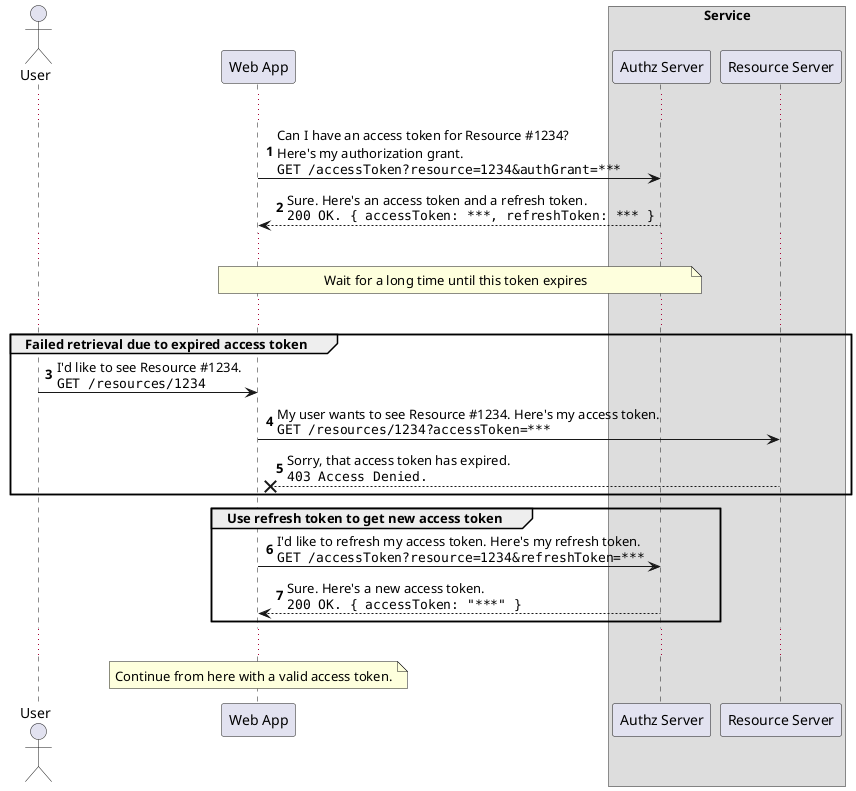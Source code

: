 @startuml
autonumber

actor User

participant "Web App" as App

box "Service"
  participant "Authz Server" as AuthService
  participant "Resource Server" as ResourceService
end box

...

App -> AuthService: Can I have an access token for Resource #1234?\nHere's my authorization grant.\n""GET /accessToken?resource=1234&authGrant=~*~*~*""
AuthService --> App: Sure. Here's an access token and a refresh token.\n""200 OK. { accessToken: ~*~*~*, refreshToken: ~*~*~* }""

... 

note over App, AuthService
  Wait for a long time until this token expires
end note

...

group Failed retrieval due to expired access token
  User -> App: I'd like to see Resource #1234.\n""GET /resources/1234""
  App -> ResourceService: My user wants to see Resource #1234. Here's my access token.\n""GET /resources/1234?accessToken=~*~*~*""
  ResourceService -->x App: Sorry, that access token has expired.\n""403 Access Denied.""
end group

group Use refresh token to get new access token
  App -> AuthService: I'd like to refresh my access token. Here's my refresh token.\n""GET /accessToken?resource=1234&refreshToken=~*~*~*""
  AuthService --> App: Sure. Here's a new access token.\n""200 OK. { accessToken: "~*~*~*" }""
end group

...

note over App
  Continue from here with a valid access token.
end note

@enduml